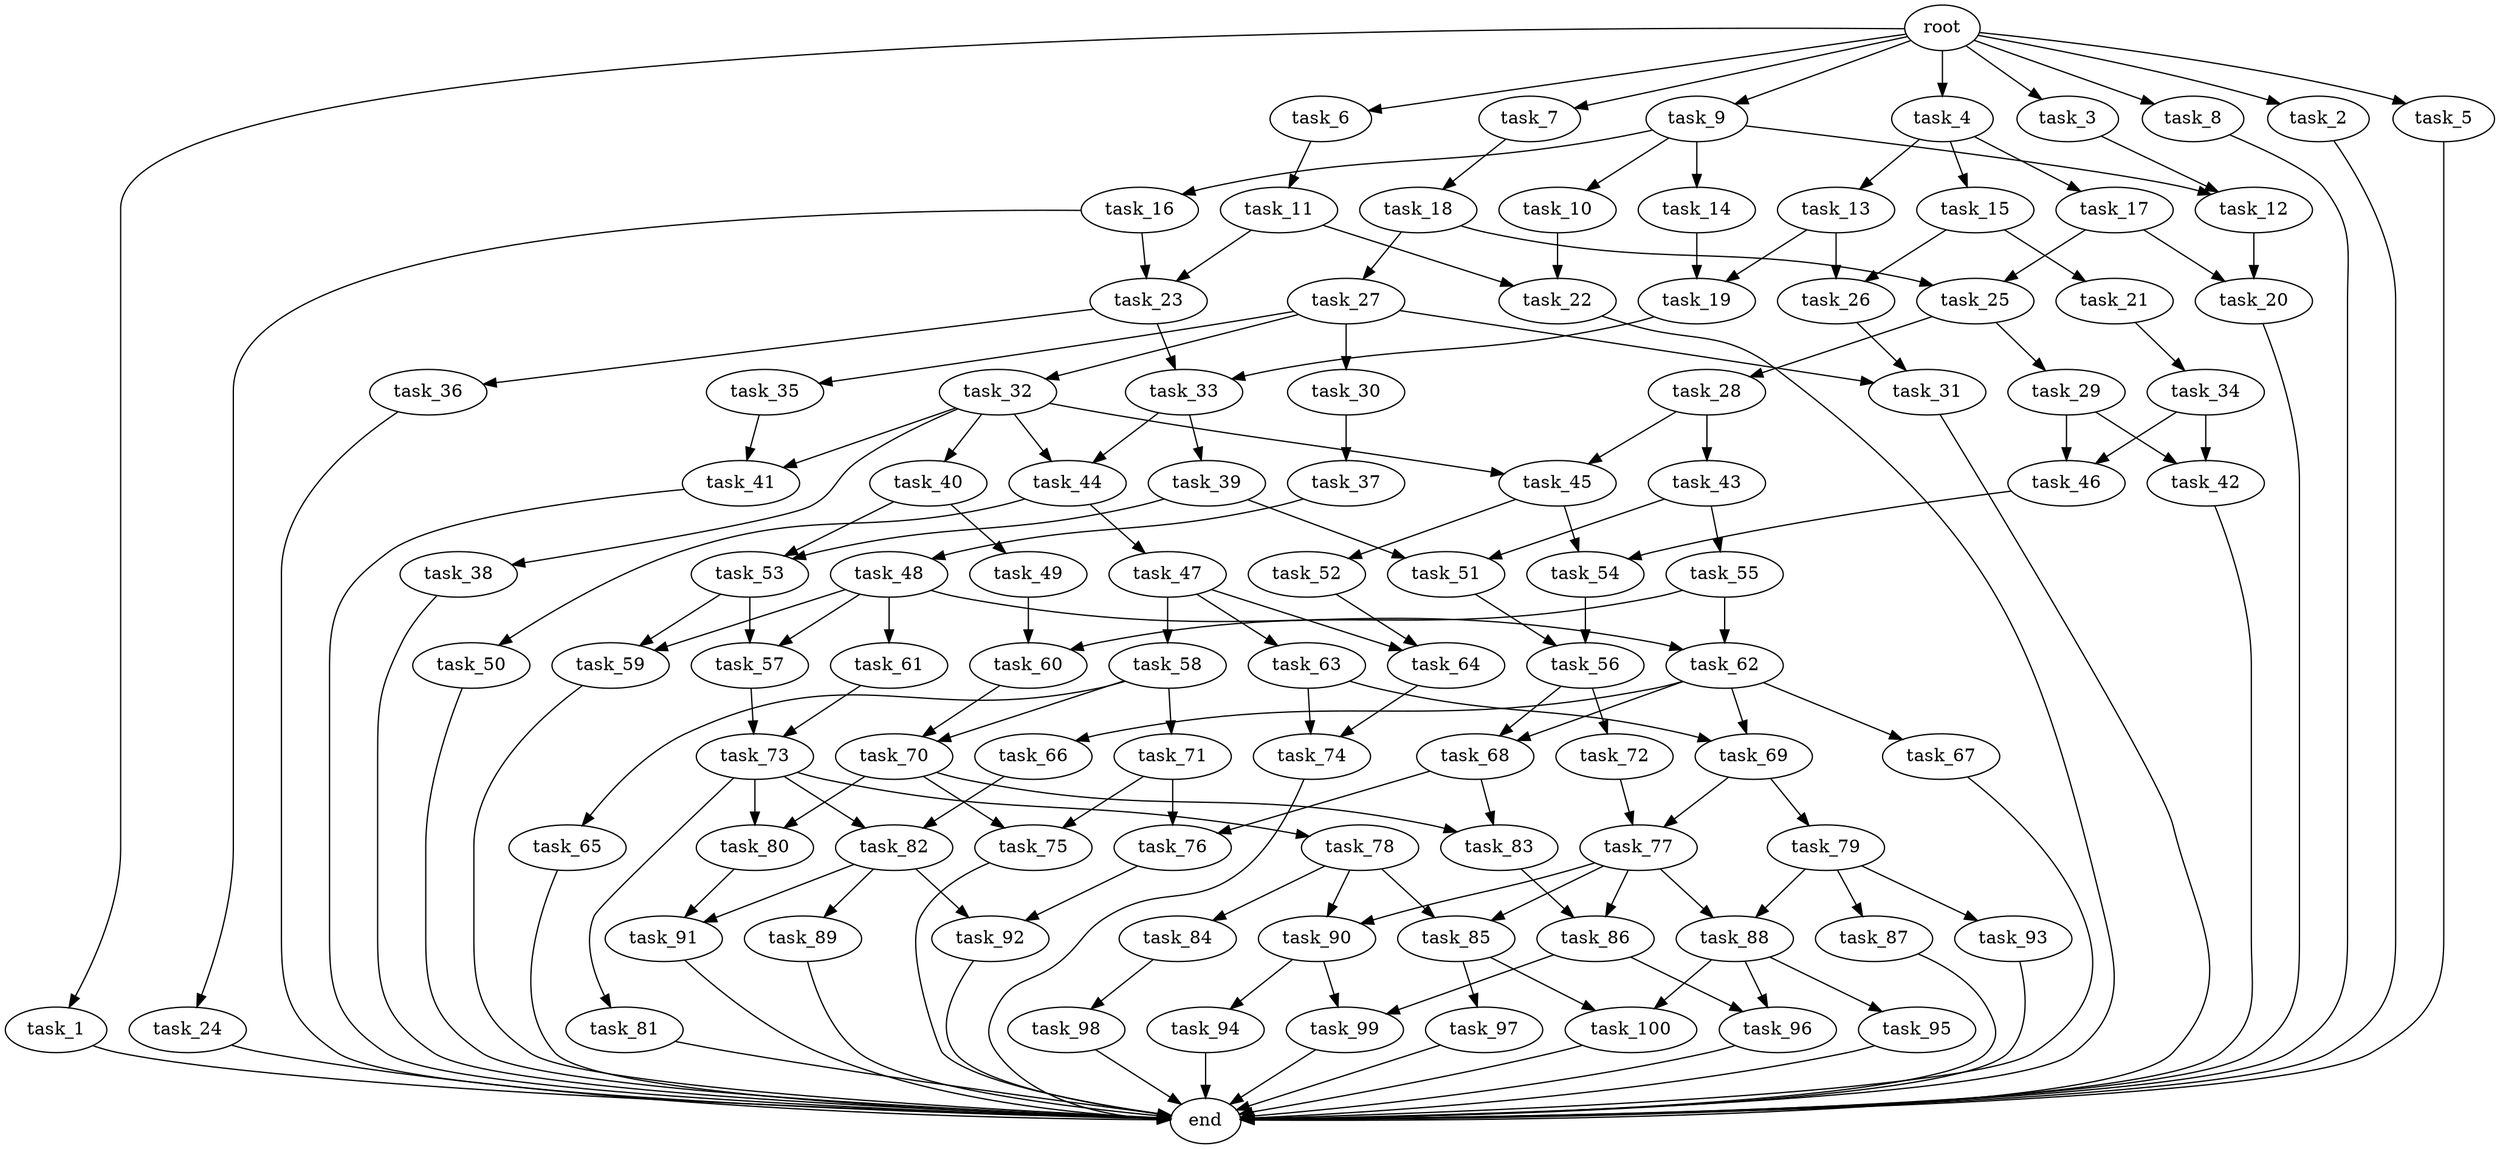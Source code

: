 digraph G {
  task_13 [size="4.465862e+09"];
  task_10 [size="4.220825e+09"];
  task_84 [size="3.128886e+09"];
  task_54 [size="1.774871e+09"];
  task_50 [size="5.520344e+08"];
  task_58 [size="5.206570e+08"];
  task_14 [size="2.612216e+09"];
  root [size="0.000000e+00"];
  task_68 [size="3.573251e+09"];
  task_15 [size="1.080172e+09"];
  task_1 [size="6.028855e+08"];
  task_82 [size="2.366223e+09"];
  task_35 [size="3.753277e+09"];
  task_17 [size="3.142027e+09"];
  task_79 [size="1.157423e+09"];
  task_24 [size="2.319503e+09"];
  task_7 [size="4.404297e+09"];
  task_37 [size="1.709467e+09"];
  task_69 [size="2.294404e+09"];
  task_87 [size="1.760773e+09"];
  task_16 [size="3.931362e+09"];
  task_25 [size="2.737125e+08"];
  task_22 [size="4.288969e+09"];
  task_99 [size="7.070997e+08"];
  task_9 [size="3.603438e+09"];
  task_12 [size="1.406304e+08"];
  task_38 [size="3.439103e+09"];
  task_8 [size="4.935978e+09"];
  task_62 [size="3.228256e+09"];
  task_93 [size="1.194110e+09"];
  task_48 [size="1.934954e+09"];
  task_20 [size="4.731258e+09"];
  task_65 [size="6.177300e+08"];
  task_41 [size="3.616716e+09"];
  task_2 [size="1.901090e+09"];
  task_85 [size="4.311325e+09"];
  task_33 [size="3.556940e+09"];
  task_43 [size="4.697994e+09"];
  task_52 [size="3.383279e+09"];
  task_56 [size="3.899874e+09"];
  task_98 [size="3.463625e+09"];
  task_90 [size="5.153492e+08"];
  task_5 [size="3.997017e+09"];
  task_29 [size="4.800786e+09"];
  task_44 [size="3.857714e+09"];
  task_59 [size="4.107837e+09"];
  task_26 [size="2.777210e+09"];
  task_67 [size="7.273504e+08"];
  task_34 [size="1.264440e+09"];
  task_23 [size="1.793584e+09"];
  task_42 [size="2.517515e+09"];
  task_80 [size="4.237166e+09"];
  task_31 [size="4.271874e+09"];
  task_36 [size="2.404014e+09"];
  task_3 [size="3.127926e+09"];
  task_94 [size="4.362047e+09"];
  task_19 [size="2.529994e+09"];
  task_92 [size="4.206482e+09"];
  task_91 [size="1.116703e+09"];
  task_66 [size="2.718848e+09"];
  task_81 [size="9.153357e+08"];
  task_40 [size="4.274620e+09"];
  task_55 [size="3.222778e+09"];
  task_73 [size="2.427578e+09"];
  task_51 [size="2.594952e+09"];
  task_45 [size="3.388119e+09"];
  task_39 [size="7.168521e+08"];
  task_74 [size="2.634892e+09"];
  task_63 [size="1.173341e+09"];
  task_61 [size="2.887611e+09"];
  task_46 [size="4.540043e+09"];
  task_70 [size="4.895058e+09"];
  task_30 [size="2.042165e+09"];
  task_6 [size="1.006165e+09"];
  task_77 [size="4.238676e+09"];
  task_95 [size="1.598691e+09"];
  task_4 [size="3.403814e+09"];
  task_21 [size="3.475598e+09"];
  task_72 [size="8.614306e+08"];
  task_75 [size="5.590239e+08"];
  task_78 [size="3.267963e+09"];
  task_88 [size="4.729122e+08"];
  task_28 [size="1.825301e+09"];
  task_86 [size="2.609879e+07"];
  task_32 [size="6.205502e+08"];
  task_97 [size="4.206612e+09"];
  task_47 [size="6.996066e+08"];
  end [size="0.000000e+00"];
  task_71 [size="4.329956e+09"];
  task_89 [size="2.520621e+09"];
  task_49 [size="2.344490e+09"];
  task_53 [size="3.267104e+09"];
  task_100 [size="1.675117e+08"];
  task_57 [size="2.751495e+09"];
  task_96 [size="3.947157e+09"];
  task_64 [size="3.586569e+09"];
  task_83 [size="2.263758e+09"];
  task_27 [size="2.939400e+09"];
  task_11 [size="2.171032e+09"];
  task_76 [size="8.900480e+08"];
  task_18 [size="1.669873e+09"];
  task_60 [size="1.466971e+09"];

  task_13 -> task_19 [size="8.931724e+08"];
  task_13 -> task_26 [size="8.931724e+08"];
  task_10 -> task_22 [size="8.441649e+08"];
  task_84 -> task_98 [size="6.257772e+08"];
  task_54 -> task_56 [size="1.774871e+08"];
  task_50 -> end [size="1.000000e-12"];
  task_58 -> task_65 [size="1.041314e+08"];
  task_58 -> task_70 [size="1.041314e+08"];
  task_58 -> task_71 [size="1.041314e+08"];
  task_14 -> task_19 [size="5.224433e+08"];
  root -> task_1 [size="1.000000e-12"];
  root -> task_6 [size="1.000000e-12"];
  root -> task_8 [size="1.000000e-12"];
  root -> task_5 [size="1.000000e-12"];
  root -> task_7 [size="1.000000e-12"];
  root -> task_3 [size="1.000000e-12"];
  root -> task_4 [size="1.000000e-12"];
  root -> task_9 [size="1.000000e-12"];
  root -> task_2 [size="1.000000e-12"];
  task_68 -> task_76 [size="3.573251e+08"];
  task_68 -> task_83 [size="3.573251e+08"];
  task_15 -> task_21 [size="2.160344e+08"];
  task_15 -> task_26 [size="2.160344e+08"];
  task_1 -> end [size="1.000000e-12"];
  task_82 -> task_89 [size="2.366223e+08"];
  task_82 -> task_92 [size="2.366223e+08"];
  task_82 -> task_91 [size="2.366223e+08"];
  task_35 -> task_41 [size="7.506553e+08"];
  task_17 -> task_20 [size="6.284055e+08"];
  task_17 -> task_25 [size="6.284055e+08"];
  task_79 -> task_87 [size="2.314846e+08"];
  task_79 -> task_88 [size="2.314846e+08"];
  task_79 -> task_93 [size="2.314846e+08"];
  task_24 -> end [size="1.000000e-12"];
  task_7 -> task_18 [size="8.808593e+08"];
  task_37 -> task_48 [size="3.418933e+08"];
  task_69 -> task_77 [size="2.294404e+08"];
  task_69 -> task_79 [size="2.294404e+08"];
  task_87 -> end [size="1.000000e-12"];
  task_16 -> task_23 [size="7.862724e+08"];
  task_16 -> task_24 [size="7.862724e+08"];
  task_25 -> task_29 [size="2.737125e+07"];
  task_25 -> task_28 [size="2.737125e+07"];
  task_22 -> end [size="1.000000e-12"];
  task_99 -> end [size="1.000000e-12"];
  task_9 -> task_14 [size="7.206875e+08"];
  task_9 -> task_10 [size="7.206875e+08"];
  task_9 -> task_12 [size="7.206875e+08"];
  task_9 -> task_16 [size="7.206875e+08"];
  task_12 -> task_20 [size="1.406304e+07"];
  task_38 -> end [size="1.000000e-12"];
  task_8 -> end [size="1.000000e-12"];
  task_62 -> task_67 [size="3.228256e+08"];
  task_62 -> task_66 [size="3.228256e+08"];
  task_62 -> task_68 [size="3.228256e+08"];
  task_62 -> task_69 [size="3.228256e+08"];
  task_93 -> end [size="1.000000e-12"];
  task_48 -> task_62 [size="3.869909e+08"];
  task_48 -> task_59 [size="3.869909e+08"];
  task_48 -> task_61 [size="3.869909e+08"];
  task_48 -> task_57 [size="3.869909e+08"];
  task_20 -> end [size="1.000000e-12"];
  task_65 -> end [size="1.000000e-12"];
  task_41 -> end [size="1.000000e-12"];
  task_2 -> end [size="1.000000e-12"];
  task_85 -> task_97 [size="4.311325e+08"];
  task_85 -> task_100 [size="4.311325e+08"];
  task_33 -> task_39 [size="3.556940e+08"];
  task_33 -> task_44 [size="3.556940e+08"];
  task_43 -> task_51 [size="9.395987e+08"];
  task_43 -> task_55 [size="9.395987e+08"];
  task_52 -> task_64 [size="6.766558e+08"];
  task_56 -> task_68 [size="3.899874e+08"];
  task_56 -> task_72 [size="3.899874e+08"];
  task_98 -> end [size="1.000000e-12"];
  task_90 -> task_94 [size="5.153492e+07"];
  task_90 -> task_99 [size="5.153492e+07"];
  task_5 -> end [size="1.000000e-12"];
  task_29 -> task_42 [size="9.601573e+08"];
  task_29 -> task_46 [size="9.601573e+08"];
  task_44 -> task_47 [size="3.857714e+08"];
  task_44 -> task_50 [size="3.857714e+08"];
  task_59 -> end [size="1.000000e-12"];
  task_26 -> task_31 [size="2.777210e+08"];
  task_67 -> end [size="1.000000e-12"];
  task_34 -> task_42 [size="2.528880e+08"];
  task_34 -> task_46 [size="2.528880e+08"];
  task_23 -> task_36 [size="1.793584e+08"];
  task_23 -> task_33 [size="1.793584e+08"];
  task_42 -> end [size="1.000000e-12"];
  task_80 -> task_91 [size="4.237166e+08"];
  task_31 -> end [size="1.000000e-12"];
  task_36 -> end [size="1.000000e-12"];
  task_3 -> task_12 [size="6.255851e+08"];
  task_94 -> end [size="1.000000e-12"];
  task_19 -> task_33 [size="2.529994e+08"];
  task_92 -> end [size="1.000000e-12"];
  task_91 -> end [size="1.000000e-12"];
  task_66 -> task_82 [size="5.437696e+08"];
  task_81 -> end [size="1.000000e-12"];
  task_40 -> task_49 [size="8.549240e+08"];
  task_40 -> task_53 [size="8.549240e+08"];
  task_55 -> task_62 [size="6.445555e+08"];
  task_55 -> task_60 [size="6.445555e+08"];
  task_73 -> task_78 [size="2.427578e+08"];
  task_73 -> task_81 [size="2.427578e+08"];
  task_73 -> task_80 [size="2.427578e+08"];
  task_73 -> task_82 [size="2.427578e+08"];
  task_51 -> task_56 [size="2.594952e+08"];
  task_45 -> task_52 [size="3.388119e+08"];
  task_45 -> task_54 [size="3.388119e+08"];
  task_39 -> task_51 [size="1.433704e+08"];
  task_39 -> task_53 [size="1.433704e+08"];
  task_74 -> end [size="1.000000e-12"];
  task_63 -> task_69 [size="2.346683e+08"];
  task_63 -> task_74 [size="2.346683e+08"];
  task_61 -> task_73 [size="5.775221e+08"];
  task_46 -> task_54 [size="4.540043e+08"];
  task_70 -> task_75 [size="4.895058e+08"];
  task_70 -> task_83 [size="4.895058e+08"];
  task_70 -> task_80 [size="4.895058e+08"];
  task_30 -> task_37 [size="4.084331e+08"];
  task_6 -> task_11 [size="2.012331e+08"];
  task_77 -> task_85 [size="4.238676e+08"];
  task_77 -> task_88 [size="4.238676e+08"];
  task_77 -> task_86 [size="4.238676e+08"];
  task_77 -> task_90 [size="4.238676e+08"];
  task_95 -> end [size="1.000000e-12"];
  task_4 -> task_17 [size="6.807628e+08"];
  task_4 -> task_13 [size="6.807628e+08"];
  task_4 -> task_15 [size="6.807628e+08"];
  task_21 -> task_34 [size="6.951196e+08"];
  task_72 -> task_77 [size="1.722861e+08"];
  task_75 -> end [size="1.000000e-12"];
  task_78 -> task_85 [size="6.535927e+08"];
  task_78 -> task_84 [size="6.535927e+08"];
  task_78 -> task_90 [size="6.535927e+08"];
  task_88 -> task_95 [size="4.729122e+07"];
  task_88 -> task_96 [size="4.729122e+07"];
  task_88 -> task_100 [size="4.729122e+07"];
  task_28 -> task_45 [size="3.650602e+08"];
  task_28 -> task_43 [size="3.650602e+08"];
  task_86 -> task_96 [size="2.609879e+06"];
  task_86 -> task_99 [size="2.609879e+06"];
  task_32 -> task_40 [size="1.241100e+08"];
  task_32 -> task_38 [size="1.241100e+08"];
  task_32 -> task_41 [size="1.241100e+08"];
  task_32 -> task_44 [size="1.241100e+08"];
  task_32 -> task_45 [size="1.241100e+08"];
  task_97 -> end [size="1.000000e-12"];
  task_47 -> task_64 [size="1.399213e+08"];
  task_47 -> task_63 [size="1.399213e+08"];
  task_47 -> task_58 [size="1.399213e+08"];
  task_71 -> task_75 [size="8.659912e+08"];
  task_71 -> task_76 [size="8.659912e+08"];
  task_89 -> end [size="1.000000e-12"];
  task_49 -> task_60 [size="4.688979e+08"];
  task_53 -> task_59 [size="3.267104e+08"];
  task_53 -> task_57 [size="3.267104e+08"];
  task_100 -> end [size="1.000000e-12"];
  task_57 -> task_73 [size="2.751495e+08"];
  task_96 -> end [size="1.000000e-12"];
  task_64 -> task_74 [size="3.586569e+08"];
  task_83 -> task_86 [size="2.263758e+08"];
  task_27 -> task_31 [size="5.878801e+08"];
  task_27 -> task_30 [size="5.878801e+08"];
  task_27 -> task_32 [size="5.878801e+08"];
  task_27 -> task_35 [size="5.878801e+08"];
  task_11 -> task_23 [size="4.342064e+08"];
  task_11 -> task_22 [size="4.342064e+08"];
  task_76 -> task_92 [size="8.900480e+07"];
  task_18 -> task_25 [size="3.339745e+08"];
  task_18 -> task_27 [size="3.339745e+08"];
  task_60 -> task_70 [size="1.466971e+08"];
}
